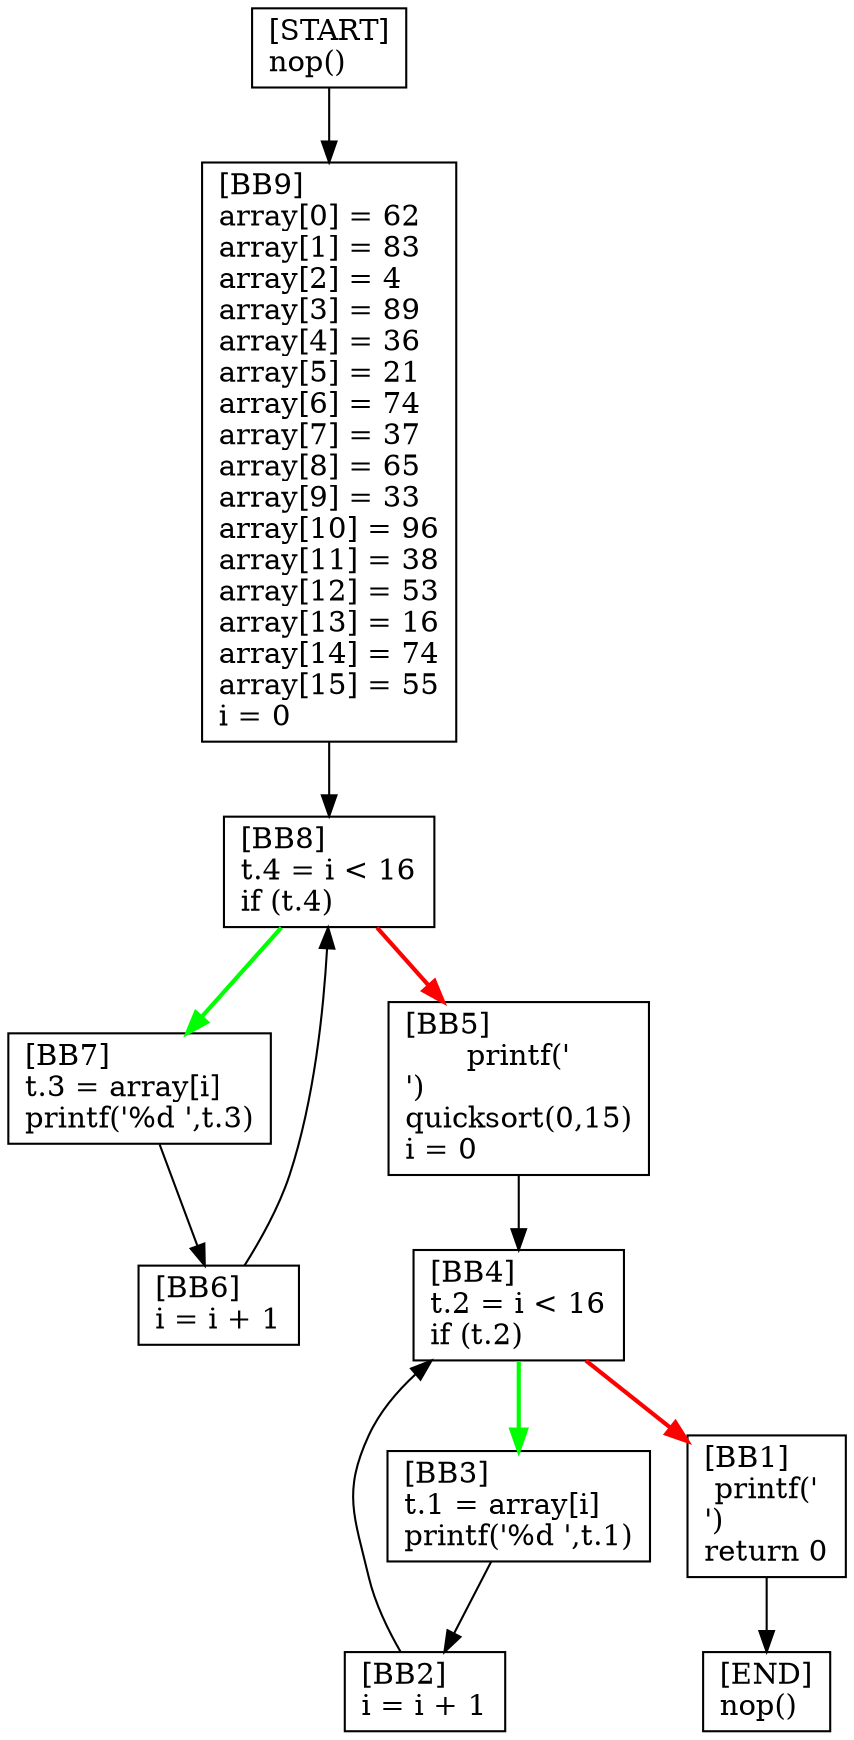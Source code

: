 digraph {
  node [shape=box]
  BB9 [label="[BB9]\larray[0] = 62\larray[1] = 83\larray[2] = 4\larray[3] = 89\larray[4] = 36\larray[5] = 21\larray[6] = 74\larray[7] = 37\larray[8] = 65\larray[9] = 33\larray[10] = 96\larray[11] = 38\larray[12] = 53\larray[13] = 16\larray[14] = 74\larray[15] = 55\li = 0\l"];
  BB8 [label="[BB8]\lt.4 = i < 16\lif (t.4)\l"];
  BB7 [label="[BB7]\lt.3 = array[i]\lprintf('%d ',t.3)\l"];
  BB6 [label="[BB6]\li = i + 1\l"];
  BB1 [label="[BB1]\lprintf('\n')\lreturn 0\l"];
  START [label="[START]\lnop()\l"];
  END [label="[END]\lnop()\l"];
  BB2 [label="[BB2]\li = i + 1\l"];
  BB3 [label="[BB3]\lt.1 = array[i]\lprintf('%d ',t.1)\l"];
  BB4 [label="[BB4]\lt.2 = i < 16\lif (t.2)\l"];
  BB5 [label="[BB5]\lprintf('\n')\lquicksort(0,15)\li = 0\l"];
  BB4 -> BB1 [color=red, penwidth=2];
  BB8 -> BB5 [color=red, penwidth=2];
  BB6 -> BB8;
  BB7 -> BB6;
  BB9 -> BB8;
  START -> BB9;
  BB2 -> BB4;
  BB3 -> BB2;
  BB4 -> BB3 [color=green, penwidth=2];
  BB5 -> BB4;
  BB8 -> BB7 [color=green, penwidth=2];
  BB1 -> END;
}
